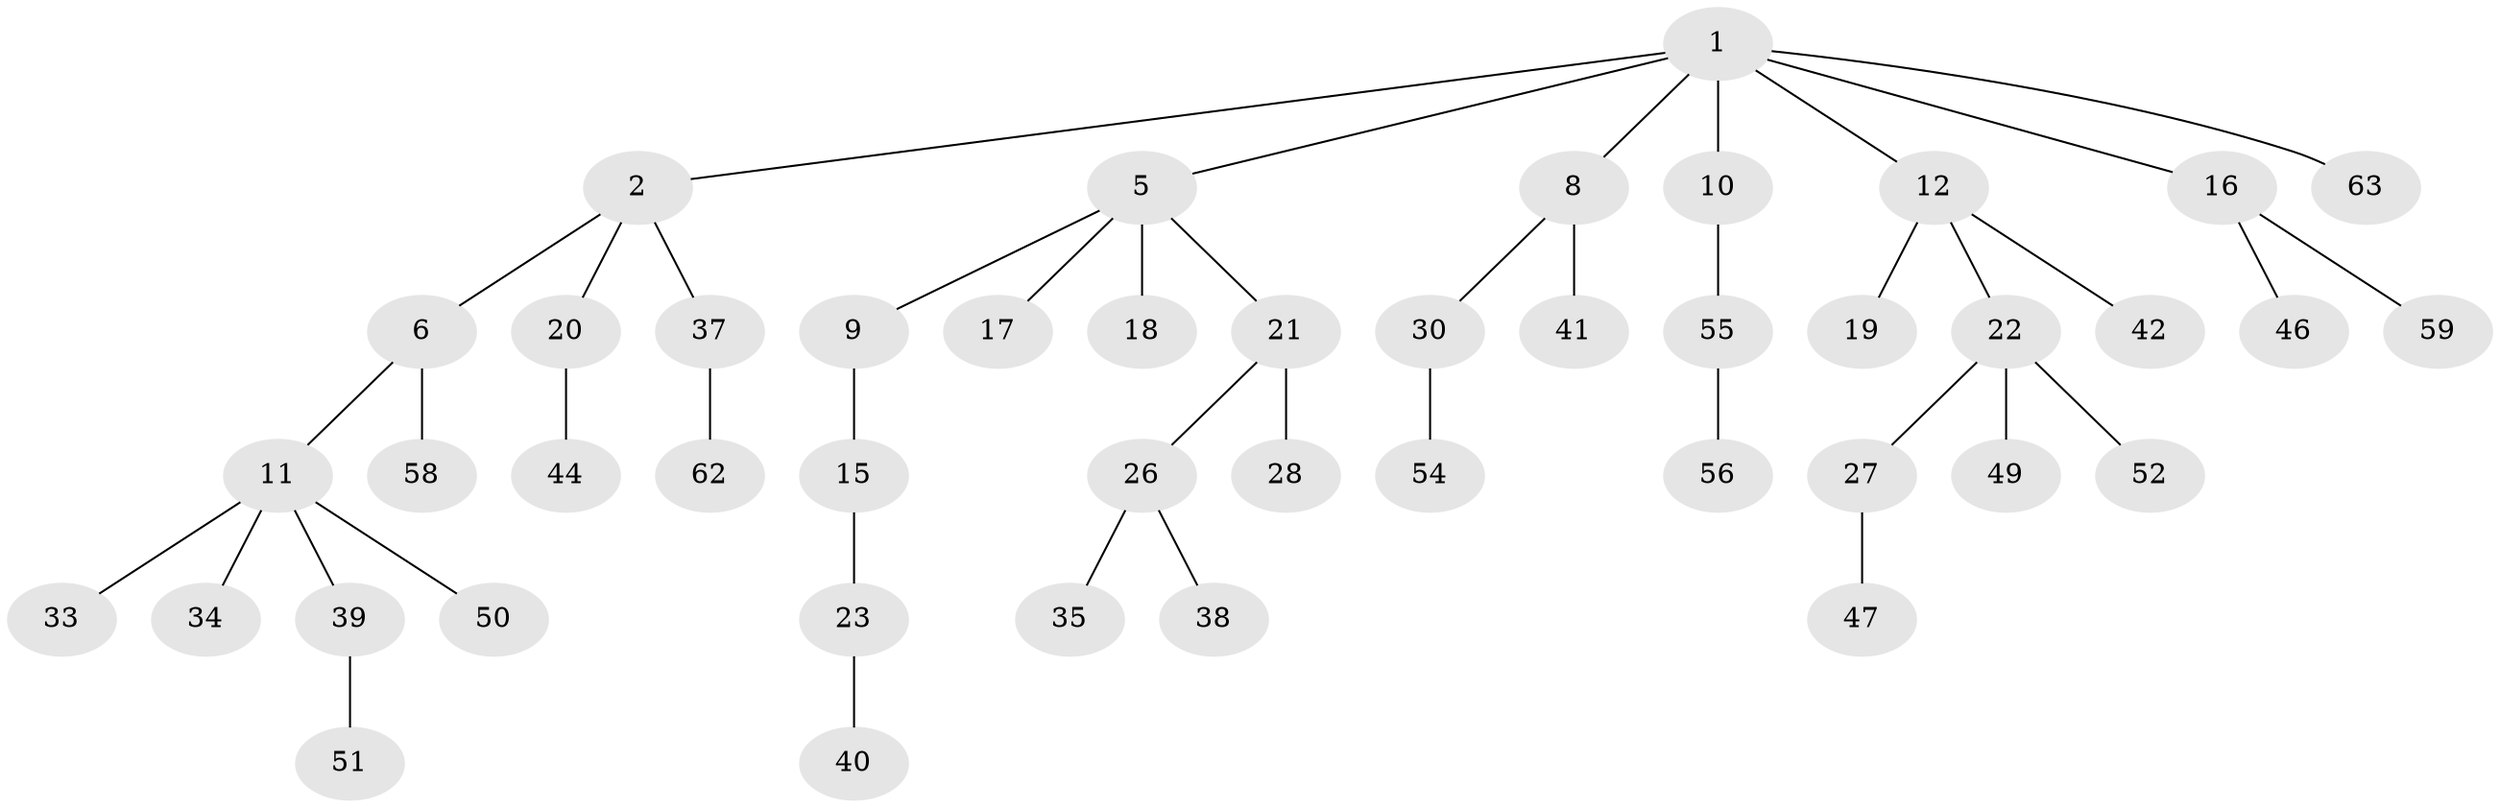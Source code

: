 // Generated by graph-tools (version 1.1) at 2025/24/03/03/25 07:24:08]
// undirected, 45 vertices, 44 edges
graph export_dot {
graph [start="1"]
  node [color=gray90,style=filled];
  1 [super="+3"];
  2 [super="+4"];
  5 [super="+7"];
  6 [super="+32"];
  8 [super="+13"];
  9;
  10 [super="+25"];
  11 [super="+24"];
  12 [super="+14"];
  15;
  16 [super="+31"];
  17;
  18;
  19;
  20;
  21;
  22 [super="+43"];
  23;
  26 [super="+36"];
  27 [super="+29"];
  28;
  30 [super="+53"];
  33;
  34 [super="+45"];
  35;
  37 [super="+61"];
  38 [super="+48"];
  39 [super="+57"];
  40 [super="+60"];
  41;
  42 [super="+65"];
  44;
  46;
  47;
  49;
  50;
  51;
  52 [super="+64"];
  54;
  55;
  56;
  58;
  59;
  62;
  63;
  1 -- 2;
  1 -- 10;
  1 -- 16;
  1 -- 5;
  1 -- 8;
  1 -- 12;
  1 -- 63;
  2 -- 20;
  2 -- 37;
  2 -- 6;
  5 -- 9;
  5 -- 17;
  5 -- 21;
  5 -- 18;
  6 -- 11;
  6 -- 58;
  8 -- 41;
  8 -- 30;
  9 -- 15;
  10 -- 55;
  11 -- 34;
  11 -- 39;
  11 -- 50;
  11 -- 33;
  12 -- 42;
  12 -- 19;
  12 -- 22;
  15 -- 23;
  16 -- 59;
  16 -- 46;
  20 -- 44;
  21 -- 26;
  21 -- 28;
  22 -- 27;
  22 -- 52;
  22 -- 49;
  23 -- 40;
  26 -- 35;
  26 -- 38;
  27 -- 47;
  30 -- 54;
  37 -- 62;
  39 -- 51;
  55 -- 56;
}
